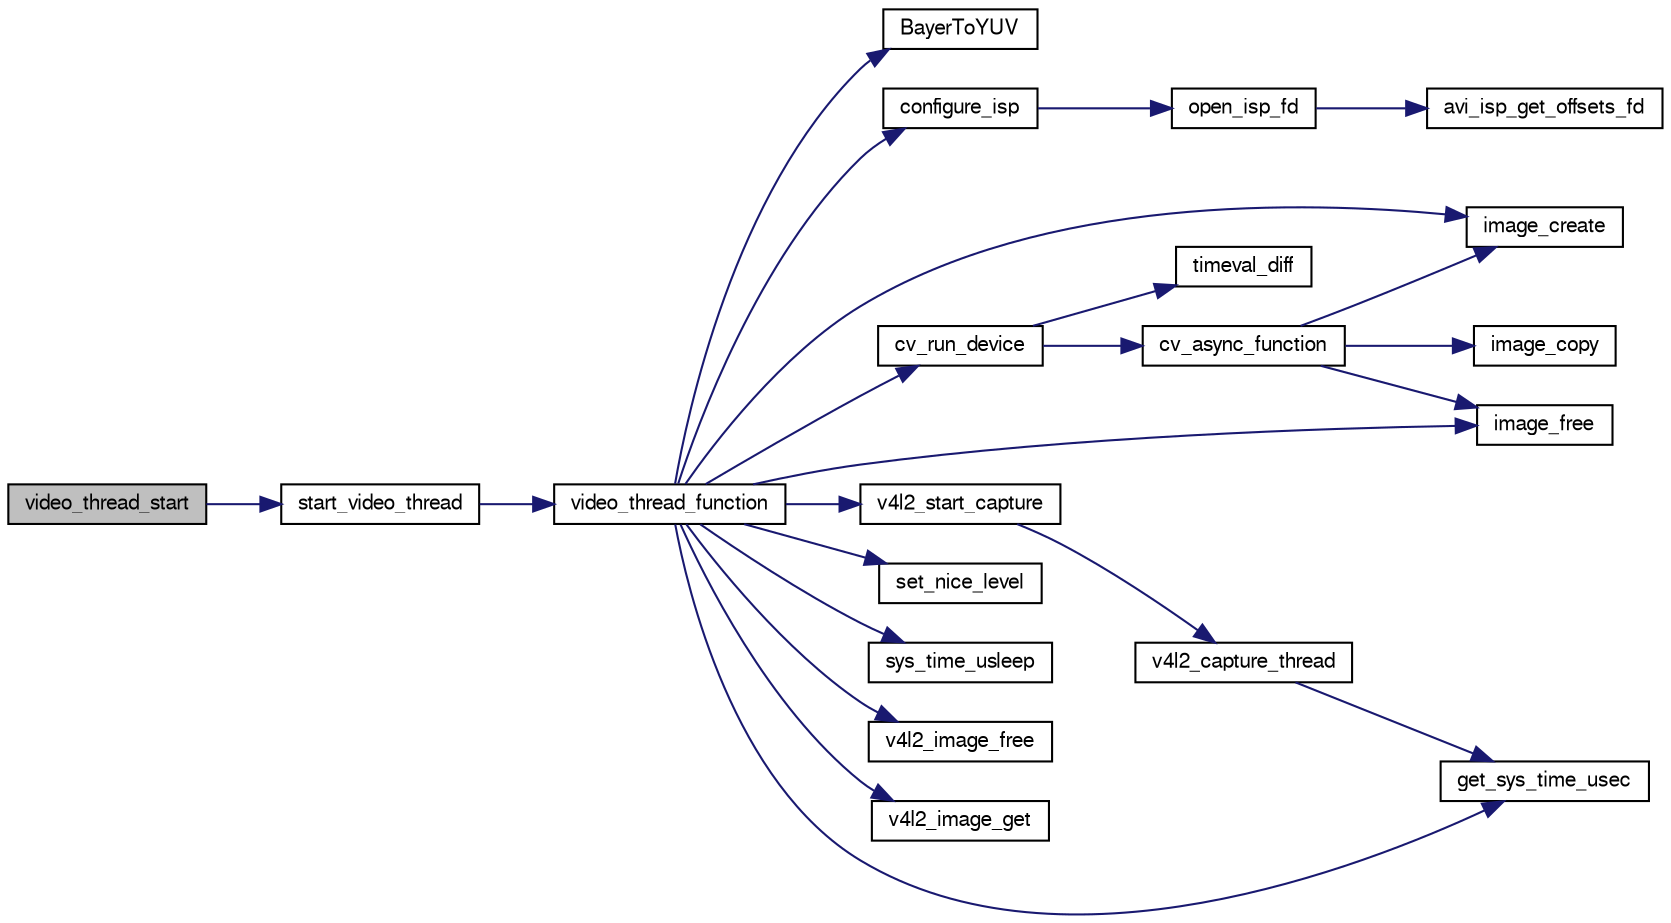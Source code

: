 digraph "video_thread_start"
{
  edge [fontname="FreeSans",fontsize="10",labelfontname="FreeSans",labelfontsize="10"];
  node [fontname="FreeSans",fontsize="10",shape=record];
  rankdir="LR";
  Node1 [label="video_thread_start",height=0.2,width=0.4,color="black", fillcolor="grey75", style="filled", fontcolor="black"];
  Node1 -> Node2 [color="midnightblue",fontsize="10",style="solid",fontname="FreeSans"];
  Node2 [label="start_video_thread",height=0.2,width=0.4,color="black", fillcolor="white", style="filled",URL="$video__thread_8c.html#ab813e16de6bb4fcba1ac803cd51e722d"];
  Node2 -> Node3 [color="midnightblue",fontsize="10",style="solid",fontname="FreeSans"];
  Node3 [label="video_thread_function",height=0.2,width=0.4,color="black", fillcolor="white", style="filled",URL="$video__thread_8c.html#a99fd8c1413b858abf320b9adb453ed75",tooltip="Handles all the video streaming and saving of the image shots This is a separate thread, so it needs to be thread safe! "];
  Node3 -> Node4 [color="midnightblue",fontsize="10",style="solid",fontname="FreeSans"];
  Node4 [label="BayerToYUV",height=0.2,width=0.4,color="black", fillcolor="white", style="filled",URL="$bayer_8h.html#ac5dfa338e1c818c31921acfdd170051b",tooltip="Decode Bayer Pattern. "];
  Node3 -> Node5 [color="midnightblue",fontsize="10",style="solid",fontname="FreeSans"];
  Node5 [label="configure_isp",height=0.2,width=0.4,color="black", fillcolor="white", style="filled",URL="$libisp_8c.html#a1b23f6d5fe4f4e5c8e38944439156f19"];
  Node5 -> Node6 [color="midnightblue",fontsize="10",style="solid",fontname="FreeSans"];
  Node6 [label="open_isp_fd",height=0.2,width=0.4,color="black", fillcolor="white", style="filled",URL="$libisp_8c.html#a18baccdcb0a85933c9d8aad524c46673",tooltip="This is taken from libisp. "];
  Node6 -> Node7 [color="midnightblue",fontsize="10",style="solid",fontname="FreeSans"];
  Node7 [label="avi_isp_get_offsets_fd",height=0.2,width=0.4,color="black", fillcolor="white", style="filled",URL="$libisp_8c.html#a8ece15cff340c783aed0144eab145207",tooltip="This is taken from libisp. "];
  Node3 -> Node8 [color="midnightblue",fontsize="10",style="solid",fontname="FreeSans"];
  Node8 [label="cv_run_device",height=0.2,width=0.4,color="black", fillcolor="white", style="filled",URL="$cv_8c.html#a600c1d8570ebc9340cee21772e84f022"];
  Node8 -> Node9 [color="midnightblue",fontsize="10",style="solid",fontname="FreeSans"];
  Node9 [label="cv_async_function",height=0.2,width=0.4,color="black", fillcolor="white", style="filled",URL="$cv_8c.html#abcef27aac4d31a36682981e347cd6f3a"];
  Node9 -> Node10 [color="midnightblue",fontsize="10",style="solid",fontname="FreeSans"];
  Node10 [label="image_copy",height=0.2,width=0.4,color="black", fillcolor="white", style="filled",URL="$image_8c.html#a02932625f9aeb66da70c89a2f2d3a052",tooltip="Copy an image from inut to output This will only work if the formats are the same. "];
  Node9 -> Node11 [color="midnightblue",fontsize="10",style="solid",fontname="FreeSans"];
  Node11 [label="image_create",height=0.2,width=0.4,color="black", fillcolor="white", style="filled",URL="$image_8c.html#ab5cc0250c461b9d2f043e4884f6b9a53",tooltip="Create a new image. "];
  Node9 -> Node12 [color="midnightblue",fontsize="10",style="solid",fontname="FreeSans"];
  Node12 [label="image_free",height=0.2,width=0.4,color="black", fillcolor="white", style="filled",URL="$image_8c.html#aa09d6434519478ba26eab12a96d600ba",tooltip="Free the image. "];
  Node8 -> Node13 [color="midnightblue",fontsize="10",style="solid",fontname="FreeSans"];
  Node13 [label="timeval_diff",height=0.2,width=0.4,color="black", fillcolor="white", style="filled",URL="$cv_8c.html#a9ccbed9793580feadb878ae82db54f7f"];
  Node3 -> Node14 [color="midnightblue",fontsize="10",style="solid",fontname="FreeSans"];
  Node14 [label="get_sys_time_usec",height=0.2,width=0.4,color="black", fillcolor="white", style="filled",URL="$chibios_2mcu__periph_2sys__time__arch_8c.html#a7ddfef1f78a56c6b4c4c536b5d670bfb",tooltip="Get the time in microseconds since startup. "];
  Node3 -> Node11 [color="midnightblue",fontsize="10",style="solid",fontname="FreeSans"];
  Node3 -> Node12 [color="midnightblue",fontsize="10",style="solid",fontname="FreeSans"];
  Node3 -> Node15 [color="midnightblue",fontsize="10",style="solid",fontname="FreeSans"];
  Node15 [label="set_nice_level",height=0.2,width=0.4,color="black", fillcolor="white", style="filled",URL="$rt__priority_8h.html#ad24a15cd8740f6a59aa1a3fd3f8c74bb"];
  Node3 -> Node16 [color="midnightblue",fontsize="10",style="solid",fontname="FreeSans"];
  Node16 [label="sys_time_usleep",height=0.2,width=0.4,color="black", fillcolor="white", style="filled",URL="$chibios_2mcu__periph_2sys__time__arch_8c.html#a74db3eed857f9c53bb67db256c12bc83",tooltip="sys_time_usleep(uint32_t us) "];
  Node3 -> Node17 [color="midnightblue",fontsize="10",style="solid",fontname="FreeSans"];
  Node17 [label="v4l2_image_free",height=0.2,width=0.4,color="black", fillcolor="white", style="filled",URL="$v4l2_8c.html#a865e07dd33caf3bb71a3b90834b308c3",tooltip="Free the image and enqueue the buffer (Thread safe) This must be done after processing the image..."];
  Node3 -> Node18 [color="midnightblue",fontsize="10",style="solid",fontname="FreeSans"];
  Node18 [label="v4l2_image_get",height=0.2,width=0.4,color="black", fillcolor="white", style="filled",URL="$v4l2_8c.html#a5f8eea1ef0eb13865ad6753e02f4a283",tooltip="Get the latest image buffer and lock it (Thread safe, BLOCKING) This functions blocks until image acc..."];
  Node3 -> Node19 [color="midnightblue",fontsize="10",style="solid",fontname="FreeSans"];
  Node19 [label="v4l2_start_capture",height=0.2,width=0.4,color="black", fillcolor="white", style="filled",URL="$v4l2_8c.html#a4efccaca5c6c386d09e315ccfcaa3581",tooltip="Start capturing images in streaming mode (Thread safe) "];
  Node19 -> Node20 [color="midnightblue",fontsize="10",style="solid",fontname="FreeSans"];
  Node20 [label="v4l2_capture_thread",height=0.2,width=0.4,color="black", fillcolor="white", style="filled",URL="$v4l2_8c.html#a3016fdd985a61647b2fc6a653ebfcfaa",tooltip="The main capturing thread This thread handles the queue and dequeue of buffers, to make sure only the..."];
  Node20 -> Node14 [color="midnightblue",fontsize="10",style="solid",fontname="FreeSans"];
}
